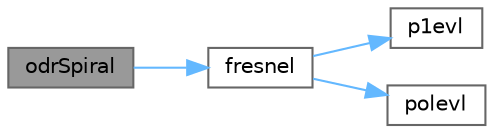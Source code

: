 digraph "odrSpiral"
{
 // INTERACTIVE_SVG=YES
 // LATEX_PDF_SIZE
  bgcolor="transparent";
  edge [fontname=Helvetica,fontsize=10,labelfontname=Helvetica,labelfontsize=10];
  node [fontname=Helvetica,fontsize=10,shape=box,height=0.2,width=0.4];
  rankdir="LR";
  Node1 [id="Node000001",label="odrSpiral",height=0.2,width=0.4,color="gray40", fillcolor="grey60", style="filled", fontcolor="black",tooltip="compute the actual \"standard\" spiral, starting with curvature 0"];
  Node1 -> Node2 [id="edge1_Node000001_Node000002",color="steelblue1",style="solid",tooltip=" "];
  Node2 [id="Node000002",label="fresnel",height=0.2,width=0.4,color="grey40", fillcolor="white", style="filled",URL="$d3/db5/odrSpiral_8cpp.html#a73460c02a0fb9a7172fd932c181c883a",tooltip=" "];
  Node2 -> Node3 [id="edge2_Node000002_Node000003",color="steelblue1",style="solid",tooltip=" "];
  Node3 [id="Node000003",label="p1evl",height=0.2,width=0.4,color="grey40", fillcolor="white", style="filled",URL="$d3/db5/odrSpiral_8cpp.html#a3feba6fdcfb7e3d60bf6e44c061b29f8",tooltip=" "];
  Node2 -> Node4 [id="edge3_Node000002_Node000004",color="steelblue1",style="solid",tooltip=" "];
  Node4 [id="Node000004",label="polevl",height=0.2,width=0.4,color="grey40", fillcolor="white", style="filled",URL="$d3/db5/odrSpiral_8cpp.html#aa7e7e93a2c4079faa6d2ef41134951ab",tooltip=" "];
}

